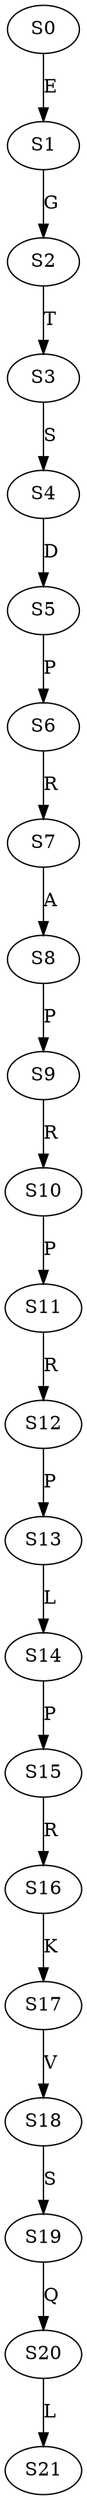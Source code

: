 strict digraph  {
	S0 -> S1 [ label = E ];
	S1 -> S2 [ label = G ];
	S2 -> S3 [ label = T ];
	S3 -> S4 [ label = S ];
	S4 -> S5 [ label = D ];
	S5 -> S6 [ label = P ];
	S6 -> S7 [ label = R ];
	S7 -> S8 [ label = A ];
	S8 -> S9 [ label = P ];
	S9 -> S10 [ label = R ];
	S10 -> S11 [ label = P ];
	S11 -> S12 [ label = R ];
	S12 -> S13 [ label = P ];
	S13 -> S14 [ label = L ];
	S14 -> S15 [ label = P ];
	S15 -> S16 [ label = R ];
	S16 -> S17 [ label = K ];
	S17 -> S18 [ label = V ];
	S18 -> S19 [ label = S ];
	S19 -> S20 [ label = Q ];
	S20 -> S21 [ label = L ];
}
